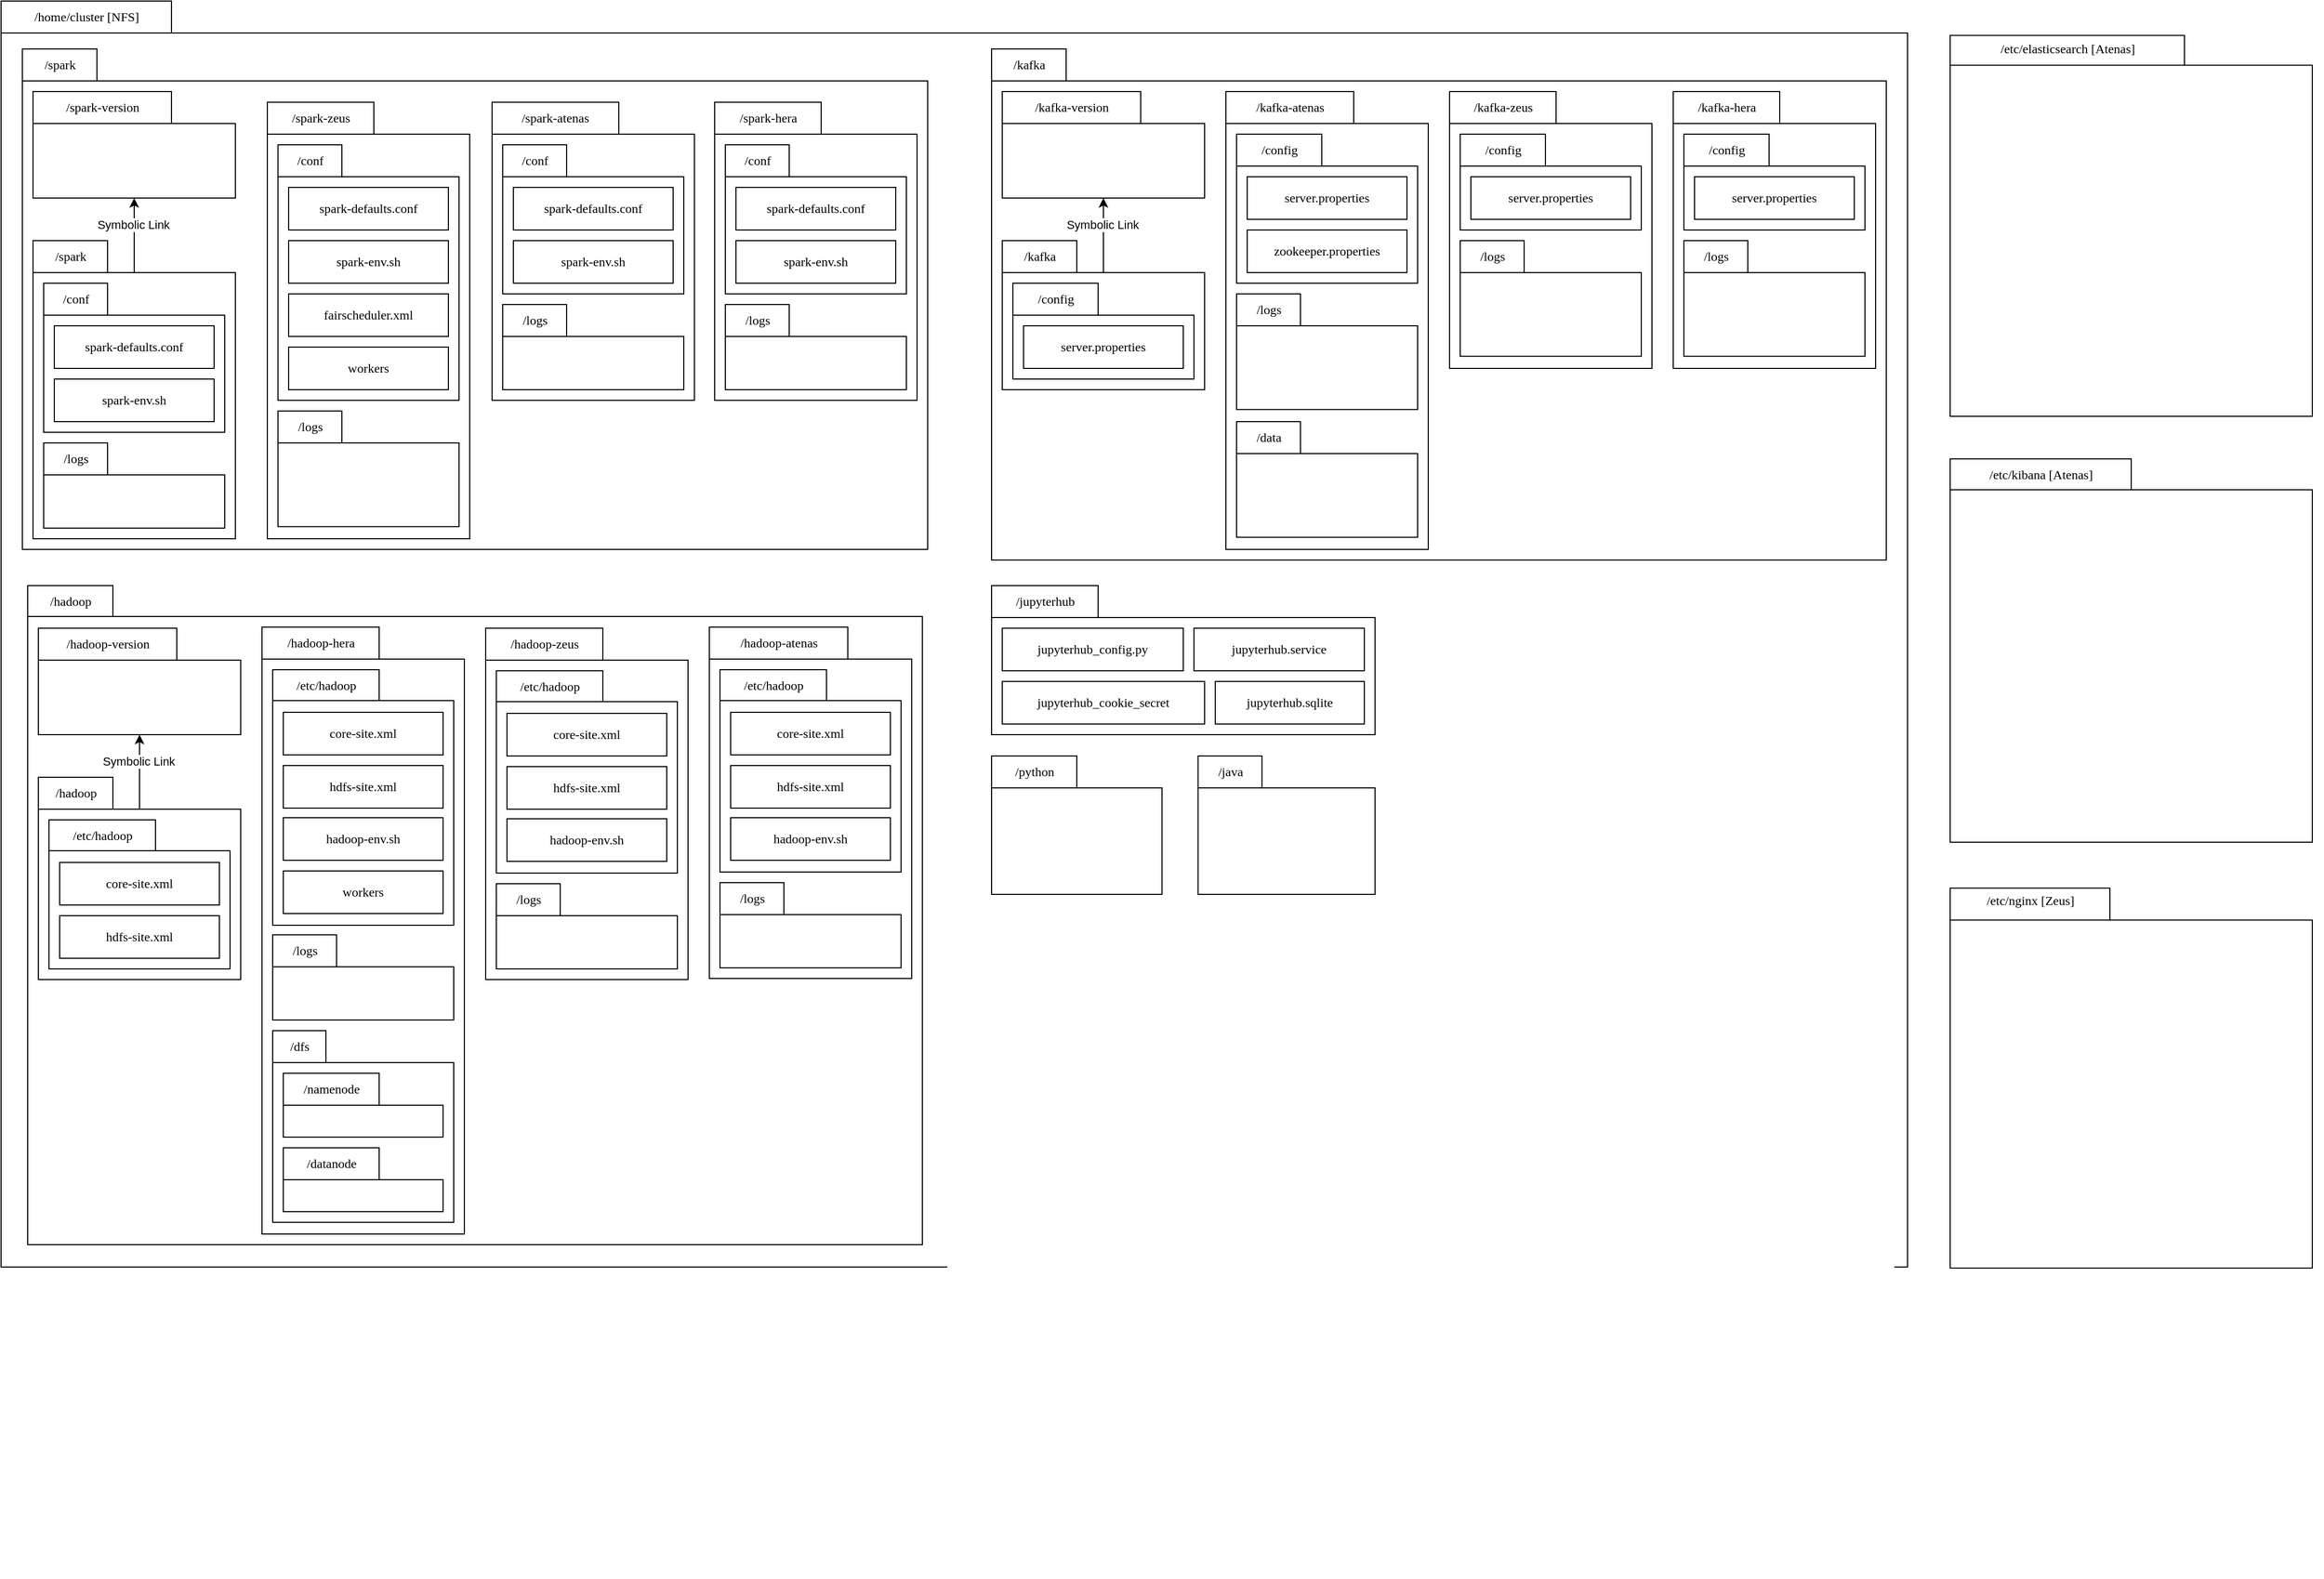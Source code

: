 <mxfile version="21.2.3">
  <diagram name="Página-1" id="vJspsdCvZuiFXxu0Eayy">
    <mxGraphModel dx="7550" dy="4138" grid="1" gridSize="10" guides="1" tooltips="1" connect="1" arrows="1" fold="1" page="1" pageScale="1" pageWidth="827" pageHeight="1169" math="0" shadow="0">
      <root>
        <mxCell id="0" />
        <mxCell id="1" parent="0" />
        <mxCell id="iN3SImq5zuZHD2F-pTaS-1" value="" style="shape=folder;fontStyle=1;spacingTop=10;tabWidth=160;tabHeight=30;tabPosition=left;html=1;whiteSpace=wrap;" vertex="1" parent="1">
          <mxGeometry x="840" y="-1160" width="1790" height="1189" as="geometry" />
        </mxCell>
        <mxCell id="iN3SImq5zuZHD2F-pTaS-2" value="/home/cluster [NFS]" style="text;html=1;align=center;verticalAlign=middle;resizable=0;points=[];autosize=1;strokeColor=none;fillColor=none;fontFamily=Georgia;container=1;" vertex="1" parent="1">
          <mxGeometry x="840" y="-1160" width="160" height="30" as="geometry" />
        </mxCell>
        <mxCell id="iN3SImq5zuZHD2F-pTaS-218" value="" style="group" vertex="1" connectable="0" parent="1">
          <mxGeometry x="1770" y="-451" width="180" height="135" as="geometry" />
        </mxCell>
        <mxCell id="iN3SImq5zuZHD2F-pTaS-84" value="" style="shape=folder;fontStyle=1;spacingTop=10;tabWidth=80;tabHeight=30;tabPosition=left;html=1;whiteSpace=wrap;" vertex="1" parent="iN3SImq5zuZHD2F-pTaS-218">
          <mxGeometry width="160" height="130" as="geometry" />
        </mxCell>
        <mxCell id="iN3SImq5zuZHD2F-pTaS-85" value="/python" style="text;html=1;align=center;verticalAlign=middle;resizable=0;points=[];autosize=1;strokeColor=none;fillColor=none;fontFamily=Georgia;container=1;" vertex="1" parent="iN3SImq5zuZHD2F-pTaS-218">
          <mxGeometry width="80" height="30" as="geometry" />
        </mxCell>
        <mxCell id="iN3SImq5zuZHD2F-pTaS-221" value="" style="group" vertex="1" connectable="0" parent="1">
          <mxGeometry x="2670" y="-1130" width="350" height="470" as="geometry" />
        </mxCell>
        <mxCell id="iN3SImq5zuZHD2F-pTaS-94" value="" style="shape=folder;fontStyle=1;spacingTop=10;tabWidth=220;tabHeight=28;tabPosition=left;html=1;whiteSpace=wrap;" vertex="1" parent="iN3SImq5zuZHD2F-pTaS-221">
          <mxGeometry y="2.2" width="340" height="357.8" as="geometry" />
        </mxCell>
        <mxCell id="iN3SImq5zuZHD2F-pTaS-95" value="&lt;div&gt;/etc/elasticsearch [Atenas]&lt;/div&gt;" style="text;html=1;align=center;verticalAlign=middle;resizable=0;points=[];autosize=1;strokeColor=none;fillColor=none;fontFamily=Georgia;container=1;" vertex="1" parent="iN3SImq5zuZHD2F-pTaS-221">
          <mxGeometry width="220" height="30" as="geometry" />
        </mxCell>
        <mxCell id="iN3SImq5zuZHD2F-pTaS-223" value="" style="shape=folder;fontStyle=1;spacingTop=10;tabWidth=70;tabHeight=30;tabPosition=left;html=1;whiteSpace=wrap;" vertex="1" parent="1">
          <mxGeometry x="860" y="-1115" width="850" height="470" as="geometry" />
        </mxCell>
        <mxCell id="iN3SImq5zuZHD2F-pTaS-224" value="/spark" style="text;html=1;align=center;verticalAlign=middle;resizable=0;points=[];autosize=1;strokeColor=none;fillColor=none;fontFamily=Georgia;container=1;" vertex="1" parent="1">
          <mxGeometry x="860" y="-1115" width="70" height="30" as="geometry" />
        </mxCell>
        <mxCell id="iN3SImq5zuZHD2F-pTaS-225" value="" style="group" vertex="1" connectable="0" parent="1">
          <mxGeometry x="870" y="-1075" width="190" height="100" as="geometry" />
        </mxCell>
        <mxCell id="iN3SImq5zuZHD2F-pTaS-226" value="" style="shape=folder;fontStyle=1;spacingTop=10;tabWidth=130;tabHeight=30;tabPosition=left;html=1;whiteSpace=wrap;" vertex="1" parent="iN3SImq5zuZHD2F-pTaS-225">
          <mxGeometry width="190" height="100" as="geometry" />
        </mxCell>
        <mxCell id="iN3SImq5zuZHD2F-pTaS-227" value="/spark-version" style="text;html=1;align=center;verticalAlign=middle;resizable=0;points=[];autosize=1;strokeColor=none;fillColor=none;fontFamily=Georgia;container=1;" vertex="1" parent="iN3SImq5zuZHD2F-pTaS-225">
          <mxGeometry width="130" height="30" as="geometry" />
        </mxCell>
        <mxCell id="iN3SImq5zuZHD2F-pTaS-228" style="edgeStyle=orthogonalEdgeStyle;rounded=0;orthogonalLoop=1;jettySize=auto;html=1;exitX=0;exitY=0;exitDx=130;exitDy=30;exitPerimeter=0;" edge="1" parent="1" source="iN3SImq5zuZHD2F-pTaS-256" target="iN3SImq5zuZHD2F-pTaS-226">
          <mxGeometry relative="1" as="geometry">
            <Array as="points">
              <mxPoint x="965" y="-905" />
            </Array>
          </mxGeometry>
        </mxCell>
        <mxCell id="iN3SImq5zuZHD2F-pTaS-229" value="&lt;div&gt;Symbolic Link&lt;/div&gt;" style="edgeLabel;html=1;align=center;verticalAlign=middle;resizable=0;points=[];" vertex="1" connectable="0" parent="iN3SImq5zuZHD2F-pTaS-228">
          <mxGeometry x="-0.375" y="1" relative="1" as="geometry">
            <mxPoint x="-3" y="-46" as="offset" />
          </mxGeometry>
        </mxCell>
        <mxCell id="iN3SImq5zuZHD2F-pTaS-230" value="" style="group" vertex="1" connectable="0" parent="1">
          <mxGeometry x="1090" y="-1065" width="190" height="410" as="geometry" />
        </mxCell>
        <mxCell id="iN3SImq5zuZHD2F-pTaS-231" value="" style="shape=folder;fontStyle=1;spacingTop=10;tabWidth=100;tabHeight=30;tabPosition=left;html=1;whiteSpace=wrap;" vertex="1" parent="iN3SImq5zuZHD2F-pTaS-230">
          <mxGeometry width="190" height="410" as="geometry" />
        </mxCell>
        <mxCell id="iN3SImq5zuZHD2F-pTaS-232" value="/spark-zeus" style="text;html=1;align=center;verticalAlign=middle;resizable=0;points=[];autosize=1;strokeColor=none;fillColor=none;fontFamily=Georgia;container=1;" vertex="1" parent="iN3SImq5zuZHD2F-pTaS-230">
          <mxGeometry width="100" height="30" as="geometry" />
        </mxCell>
        <mxCell id="iN3SImq5zuZHD2F-pTaS-233" value="" style="group" vertex="1" connectable="0" parent="iN3SImq5zuZHD2F-pTaS-230">
          <mxGeometry x="10" y="39.996" width="170" height="240" as="geometry" />
        </mxCell>
        <mxCell id="iN3SImq5zuZHD2F-pTaS-234" value="" style="shape=folder;fontStyle=1;spacingTop=10;tabWidth=60;tabHeight=30;tabPosition=left;html=1;whiteSpace=wrap;" vertex="1" parent="iN3SImq5zuZHD2F-pTaS-233">
          <mxGeometry width="170" height="240" as="geometry" />
        </mxCell>
        <mxCell id="iN3SImq5zuZHD2F-pTaS-235" value="/conf" style="text;html=1;align=center;verticalAlign=middle;resizable=0;points=[];autosize=1;strokeColor=none;fillColor=none;fontFamily=Georgia;container=1;" vertex="1" parent="iN3SImq5zuZHD2F-pTaS-233">
          <mxGeometry width="60" height="30" as="geometry" />
        </mxCell>
        <mxCell id="iN3SImq5zuZHD2F-pTaS-236" value="spark-defaults.conf" style="html=1;whiteSpace=wrap;fontFamily=Georgia;" vertex="1" parent="iN3SImq5zuZHD2F-pTaS-233">
          <mxGeometry x="10" y="40.01" width="150" height="39.99" as="geometry" />
        </mxCell>
        <mxCell id="iN3SImq5zuZHD2F-pTaS-237" value="spark-env.sh" style="html=1;whiteSpace=wrap;fontFamily=Georgia;" vertex="1" parent="iN3SImq5zuZHD2F-pTaS-233">
          <mxGeometry x="10" y="90" width="150" height="40" as="geometry" />
        </mxCell>
        <mxCell id="iN3SImq5zuZHD2F-pTaS-238" value="fairscheduler.xml" style="html=1;whiteSpace=wrap;fontFamily=Georgia;" vertex="1" parent="iN3SImq5zuZHD2F-pTaS-233">
          <mxGeometry x="10" y="140" width="150" height="40" as="geometry" />
        </mxCell>
        <mxCell id="iN3SImq5zuZHD2F-pTaS-239" value="workers" style="html=1;whiteSpace=wrap;fontFamily=Georgia;" vertex="1" parent="iN3SImq5zuZHD2F-pTaS-233">
          <mxGeometry x="10" y="190" width="150" height="40" as="geometry" />
        </mxCell>
        <mxCell id="iN3SImq5zuZHD2F-pTaS-240" value="" style="group" vertex="1" connectable="0" parent="iN3SImq5zuZHD2F-pTaS-230">
          <mxGeometry x="10" y="289.997" width="170" height="108.571" as="geometry" />
        </mxCell>
        <mxCell id="iN3SImq5zuZHD2F-pTaS-241" value="" style="shape=folder;fontStyle=1;spacingTop=10;tabWidth=60;tabHeight=30;tabPosition=left;html=1;whiteSpace=wrap;" vertex="1" parent="iN3SImq5zuZHD2F-pTaS-240">
          <mxGeometry width="170" height="108.571" as="geometry" />
        </mxCell>
        <mxCell id="iN3SImq5zuZHD2F-pTaS-242" value="/logs" style="text;html=1;align=center;verticalAlign=middle;resizable=0;points=[];autosize=1;strokeColor=none;fillColor=none;fontFamily=Georgia;container=1;" vertex="1" parent="iN3SImq5zuZHD2F-pTaS-240">
          <mxGeometry width="60" height="30" as="geometry" />
        </mxCell>
        <mxCell id="iN3SImq5zuZHD2F-pTaS-243" value="" style="group" vertex="1" connectable="0" parent="1">
          <mxGeometry x="1510" y="-1065" width="190" height="280" as="geometry" />
        </mxCell>
        <mxCell id="iN3SImq5zuZHD2F-pTaS-244" value="" style="shape=folder;fontStyle=1;spacingTop=10;tabWidth=100;tabHeight=30;tabPosition=left;html=1;whiteSpace=wrap;" vertex="1" parent="iN3SImq5zuZHD2F-pTaS-243">
          <mxGeometry width="190" height="280.0" as="geometry" />
        </mxCell>
        <mxCell id="iN3SImq5zuZHD2F-pTaS-245" value="/spark-hera" style="text;html=1;align=center;verticalAlign=middle;resizable=0;points=[];autosize=1;strokeColor=none;fillColor=none;fontFamily=Georgia;container=1;" vertex="1" parent="iN3SImq5zuZHD2F-pTaS-243">
          <mxGeometry width="100" height="30" as="geometry" />
        </mxCell>
        <mxCell id="iN3SImq5zuZHD2F-pTaS-246" value="" style="group" vertex="1" connectable="0" parent="iN3SImq5zuZHD2F-pTaS-243">
          <mxGeometry x="10" y="190" width="170" height="80" as="geometry" />
        </mxCell>
        <mxCell id="iN3SImq5zuZHD2F-pTaS-247" value="" style="shape=folder;fontStyle=1;spacingTop=10;tabWidth=60;tabHeight=30;tabPosition=left;html=1;whiteSpace=wrap;" vertex="1" parent="iN3SImq5zuZHD2F-pTaS-246">
          <mxGeometry width="170" height="80" as="geometry" />
        </mxCell>
        <mxCell id="iN3SImq5zuZHD2F-pTaS-248" value="/logs" style="text;html=1;align=center;verticalAlign=middle;resizable=0;points=[];autosize=1;strokeColor=none;fillColor=none;fontFamily=Georgia;container=1;" vertex="1" parent="iN3SImq5zuZHD2F-pTaS-246">
          <mxGeometry width="60" height="30" as="geometry" />
        </mxCell>
        <mxCell id="iN3SImq5zuZHD2F-pTaS-249" value="" style="group" vertex="1" connectable="0" parent="iN3SImq5zuZHD2F-pTaS-243">
          <mxGeometry x="10" y="40" width="170" height="140" as="geometry" />
        </mxCell>
        <mxCell id="iN3SImq5zuZHD2F-pTaS-250" value="" style="shape=folder;fontStyle=1;spacingTop=10;tabWidth=60;tabHeight=30;tabPosition=left;html=1;whiteSpace=wrap;" vertex="1" parent="iN3SImq5zuZHD2F-pTaS-249">
          <mxGeometry width="170" height="140" as="geometry" />
        </mxCell>
        <mxCell id="iN3SImq5zuZHD2F-pTaS-251" value="/conf" style="text;html=1;align=center;verticalAlign=middle;resizable=0;points=[];autosize=1;strokeColor=none;fillColor=none;fontFamily=Georgia;container=1;" vertex="1" parent="iN3SImq5zuZHD2F-pTaS-249">
          <mxGeometry width="60" height="30" as="geometry" />
        </mxCell>
        <mxCell id="iN3SImq5zuZHD2F-pTaS-252" value="spark-defaults.conf" style="html=1;whiteSpace=wrap;fontFamily=Georgia;" vertex="1" parent="iN3SImq5zuZHD2F-pTaS-249">
          <mxGeometry x="10" y="40" width="150" height="40" as="geometry" />
        </mxCell>
        <mxCell id="iN3SImq5zuZHD2F-pTaS-253" value="spark-env.sh" style="html=1;whiteSpace=wrap;fontFamily=Georgia;" vertex="1" parent="iN3SImq5zuZHD2F-pTaS-249">
          <mxGeometry x="10" y="90" width="150" height="40" as="geometry" />
        </mxCell>
        <mxCell id="iN3SImq5zuZHD2F-pTaS-254" value="" style="group" vertex="1" connectable="0" parent="1">
          <mxGeometry x="870" y="-935" width="190" height="280" as="geometry" />
        </mxCell>
        <mxCell id="iN3SImq5zuZHD2F-pTaS-255" value="" style="group" vertex="1" connectable="0" parent="iN3SImq5zuZHD2F-pTaS-254">
          <mxGeometry width="190" height="280" as="geometry" />
        </mxCell>
        <mxCell id="iN3SImq5zuZHD2F-pTaS-256" value="" style="shape=folder;fontStyle=1;spacingTop=10;tabWidth=70;tabHeight=30;tabPosition=left;html=1;whiteSpace=wrap;" vertex="1" parent="iN3SImq5zuZHD2F-pTaS-255">
          <mxGeometry width="190" height="280.0" as="geometry" />
        </mxCell>
        <mxCell id="iN3SImq5zuZHD2F-pTaS-257" value="/spark" style="text;html=1;align=center;verticalAlign=middle;resizable=0;points=[];autosize=1;strokeColor=none;fillColor=none;fontFamily=Georgia;container=1;" vertex="1" parent="iN3SImq5zuZHD2F-pTaS-255">
          <mxGeometry width="70" height="30" as="geometry" />
        </mxCell>
        <mxCell id="iN3SImq5zuZHD2F-pTaS-258" value="" style="group" vertex="1" connectable="0" parent="iN3SImq5zuZHD2F-pTaS-254">
          <mxGeometry x="10" y="190" width="170" height="80" as="geometry" />
        </mxCell>
        <mxCell id="iN3SImq5zuZHD2F-pTaS-259" value="" style="shape=folder;fontStyle=1;spacingTop=10;tabWidth=60;tabHeight=30;tabPosition=left;html=1;whiteSpace=wrap;" vertex="1" parent="iN3SImq5zuZHD2F-pTaS-258">
          <mxGeometry width="170" height="80" as="geometry" />
        </mxCell>
        <mxCell id="iN3SImq5zuZHD2F-pTaS-260" value="/logs" style="text;html=1;align=center;verticalAlign=middle;resizable=0;points=[];autosize=1;strokeColor=none;fillColor=none;fontFamily=Georgia;container=1;" vertex="1" parent="iN3SImq5zuZHD2F-pTaS-258">
          <mxGeometry width="60" height="30" as="geometry" />
        </mxCell>
        <mxCell id="iN3SImq5zuZHD2F-pTaS-261" value="" style="group" vertex="1" connectable="0" parent="iN3SImq5zuZHD2F-pTaS-254">
          <mxGeometry x="10" y="40" width="170" height="140" as="geometry" />
        </mxCell>
        <mxCell id="iN3SImq5zuZHD2F-pTaS-262" value="" style="shape=folder;fontStyle=1;spacingTop=10;tabWidth=60;tabHeight=30;tabPosition=left;html=1;whiteSpace=wrap;" vertex="1" parent="iN3SImq5zuZHD2F-pTaS-261">
          <mxGeometry width="170" height="140" as="geometry" />
        </mxCell>
        <mxCell id="iN3SImq5zuZHD2F-pTaS-263" value="/conf" style="text;html=1;align=center;verticalAlign=middle;resizable=0;points=[];autosize=1;strokeColor=none;fillColor=none;fontFamily=Georgia;container=1;" vertex="1" parent="iN3SImq5zuZHD2F-pTaS-261">
          <mxGeometry width="60" height="30" as="geometry" />
        </mxCell>
        <mxCell id="iN3SImq5zuZHD2F-pTaS-264" value="spark-defaults.conf" style="html=1;whiteSpace=wrap;fontFamily=Georgia;" vertex="1" parent="iN3SImq5zuZHD2F-pTaS-261">
          <mxGeometry x="10" y="40" width="150" height="40" as="geometry" />
        </mxCell>
        <mxCell id="iN3SImq5zuZHD2F-pTaS-265" value="spark-env.sh" style="html=1;whiteSpace=wrap;fontFamily=Georgia;" vertex="1" parent="iN3SImq5zuZHD2F-pTaS-261">
          <mxGeometry x="10" y="90" width="150" height="40" as="geometry" />
        </mxCell>
        <mxCell id="iN3SImq5zuZHD2F-pTaS-266" value="" style="group" vertex="1" connectable="0" parent="1">
          <mxGeometry x="1301" y="-1065" width="190" height="280" as="geometry" />
        </mxCell>
        <mxCell id="iN3SImq5zuZHD2F-pTaS-267" value="" style="shape=folder;fontStyle=1;spacingTop=10;tabWidth=119;tabHeight=30;tabPosition=left;html=1;whiteSpace=wrap;" vertex="1" parent="iN3SImq5zuZHD2F-pTaS-266">
          <mxGeometry width="190" height="280.0" as="geometry" />
        </mxCell>
        <mxCell id="iN3SImq5zuZHD2F-pTaS-268" value="/spark-atenas" style="text;html=1;align=center;verticalAlign=middle;resizable=0;points=[];autosize=1;strokeColor=none;fillColor=none;fontFamily=Georgia;container=1;" vertex="1" parent="iN3SImq5zuZHD2F-pTaS-266">
          <mxGeometry x="-1" width="120" height="30" as="geometry" />
        </mxCell>
        <mxCell id="iN3SImq5zuZHD2F-pTaS-269" value="" style="group" vertex="1" connectable="0" parent="iN3SImq5zuZHD2F-pTaS-266">
          <mxGeometry x="10" y="190" width="170" height="80" as="geometry" />
        </mxCell>
        <mxCell id="iN3SImq5zuZHD2F-pTaS-270" value="" style="shape=folder;fontStyle=1;spacingTop=10;tabWidth=60;tabHeight=30;tabPosition=left;html=1;whiteSpace=wrap;" vertex="1" parent="iN3SImq5zuZHD2F-pTaS-269">
          <mxGeometry width="170" height="80" as="geometry" />
        </mxCell>
        <mxCell id="iN3SImq5zuZHD2F-pTaS-271" value="/logs" style="text;html=1;align=center;verticalAlign=middle;resizable=0;points=[];autosize=1;strokeColor=none;fillColor=none;fontFamily=Georgia;container=1;" vertex="1" parent="iN3SImq5zuZHD2F-pTaS-269">
          <mxGeometry width="60" height="30" as="geometry" />
        </mxCell>
        <mxCell id="iN3SImq5zuZHD2F-pTaS-272" value="" style="group" vertex="1" connectable="0" parent="iN3SImq5zuZHD2F-pTaS-266">
          <mxGeometry x="10" y="40" width="170" height="140" as="geometry" />
        </mxCell>
        <mxCell id="iN3SImq5zuZHD2F-pTaS-273" value="" style="shape=folder;fontStyle=1;spacingTop=10;tabWidth=60;tabHeight=30;tabPosition=left;html=1;whiteSpace=wrap;" vertex="1" parent="iN3SImq5zuZHD2F-pTaS-272">
          <mxGeometry width="170" height="140" as="geometry" />
        </mxCell>
        <mxCell id="iN3SImq5zuZHD2F-pTaS-274" value="/conf" style="text;html=1;align=center;verticalAlign=middle;resizable=0;points=[];autosize=1;strokeColor=none;fillColor=none;fontFamily=Georgia;container=1;" vertex="1" parent="iN3SImq5zuZHD2F-pTaS-272">
          <mxGeometry width="60" height="30" as="geometry" />
        </mxCell>
        <mxCell id="iN3SImq5zuZHD2F-pTaS-275" value="spark-defaults.conf" style="html=1;whiteSpace=wrap;fontFamily=Georgia;" vertex="1" parent="iN3SImq5zuZHD2F-pTaS-272">
          <mxGeometry x="10" y="40" width="150" height="40" as="geometry" />
        </mxCell>
        <mxCell id="iN3SImq5zuZHD2F-pTaS-276" value="spark-env.sh" style="html=1;whiteSpace=wrap;fontFamily=Georgia;" vertex="1" parent="iN3SImq5zuZHD2F-pTaS-272">
          <mxGeometry x="10" y="90" width="150" height="40" as="geometry" />
        </mxCell>
        <mxCell id="iN3SImq5zuZHD2F-pTaS-382" value="" style="shape=folder;fontStyle=1;spacingTop=10;tabWidth=80;tabHeight=29;tabPosition=left;html=1;whiteSpace=wrap;" vertex="1" parent="1">
          <mxGeometry x="865" y="-611" width="840" height="619" as="geometry" />
        </mxCell>
        <mxCell id="iN3SImq5zuZHD2F-pTaS-383" value="&lt;div&gt;/hadoop&lt;/div&gt;" style="text;html=1;align=center;verticalAlign=middle;resizable=0;points=[];autosize=1;strokeColor=none;fillColor=none;fontFamily=Georgia;container=1;" vertex="1" parent="1">
          <mxGeometry x="865" y="-611" width="80" height="30" as="geometry" />
        </mxCell>
        <mxCell id="iN3SImq5zuZHD2F-pTaS-384" value="" style="group" vertex="1" connectable="0" parent="1">
          <mxGeometry x="875" y="-571" width="190" height="100" as="geometry" />
        </mxCell>
        <mxCell id="iN3SImq5zuZHD2F-pTaS-385" value="" style="shape=folder;fontStyle=1;spacingTop=10;tabWidth=130;tabHeight=30;tabPosition=left;html=1;whiteSpace=wrap;" vertex="1" parent="iN3SImq5zuZHD2F-pTaS-384">
          <mxGeometry width="190" height="100" as="geometry" />
        </mxCell>
        <mxCell id="iN3SImq5zuZHD2F-pTaS-386" value="/hadoop-version" style="text;html=1;align=center;verticalAlign=middle;resizable=0;points=[];autosize=1;strokeColor=none;fillColor=none;fontFamily=Georgia;container=1;" vertex="1" parent="iN3SImq5zuZHD2F-pTaS-384">
          <mxGeometry width="130" height="30" as="geometry" />
        </mxCell>
        <mxCell id="iN3SImq5zuZHD2F-pTaS-387" style="edgeStyle=orthogonalEdgeStyle;rounded=0;orthogonalLoop=1;jettySize=auto;html=1;exitX=0;exitY=0;exitDx=130;exitDy=30;exitPerimeter=0;" edge="1" parent="1" source="iN3SImq5zuZHD2F-pTaS-389" target="iN3SImq5zuZHD2F-pTaS-385">
          <mxGeometry relative="1" as="geometry">
            <Array as="points">
              <mxPoint x="970" y="-401" />
            </Array>
          </mxGeometry>
        </mxCell>
        <mxCell id="iN3SImq5zuZHD2F-pTaS-388" value="&lt;div&gt;Symbolic Link&lt;/div&gt;" style="edgeLabel;html=1;align=center;verticalAlign=middle;resizable=0;points=[];" vertex="1" connectable="0" parent="iN3SImq5zuZHD2F-pTaS-387">
          <mxGeometry x="-0.375" y="1" relative="1" as="geometry">
            <mxPoint x="-3" y="-46" as="offset" />
          </mxGeometry>
        </mxCell>
        <mxCell id="iN3SImq5zuZHD2F-pTaS-389" value="" style="shape=folder;fontStyle=1;spacingTop=10;tabWidth=70;tabHeight=30;tabPosition=left;html=1;whiteSpace=wrap;" vertex="1" parent="1">
          <mxGeometry x="875" y="-431" width="190" height="190" as="geometry" />
        </mxCell>
        <mxCell id="iN3SImq5zuZHD2F-pTaS-390" value="/hadoop" style="text;html=1;align=center;verticalAlign=middle;resizable=0;points=[];autosize=1;strokeColor=none;fillColor=none;fontFamily=Georgia;container=1;" vertex="1" parent="1">
          <mxGeometry x="870" y="-431" width="80" height="30" as="geometry" />
        </mxCell>
        <mxCell id="iN3SImq5zuZHD2F-pTaS-391" value="" style="group" vertex="1" connectable="0" parent="1">
          <mxGeometry x="885" y="-391" width="170" height="250" as="geometry" />
        </mxCell>
        <mxCell id="iN3SImq5zuZHD2F-pTaS-392" value="" style="shape=folder;fontStyle=1;spacingTop=10;tabWidth=100;tabHeight=29;tabPosition=left;html=1;whiteSpace=wrap;" vertex="1" parent="iN3SImq5zuZHD2F-pTaS-391">
          <mxGeometry width="170" height="140" as="geometry" />
        </mxCell>
        <mxCell id="iN3SImq5zuZHD2F-pTaS-393" value="/etc/hadoop" style="text;html=1;align=center;verticalAlign=middle;resizable=0;points=[];autosize=1;strokeColor=none;fillColor=none;fontFamily=Georgia;container=1;" vertex="1" parent="iN3SImq5zuZHD2F-pTaS-391">
          <mxGeometry width="100" height="30" as="geometry" />
        </mxCell>
        <mxCell id="iN3SImq5zuZHD2F-pTaS-394" value="core-site.xml" style="html=1;whiteSpace=wrap;fontFamily=Georgia;" vertex="1" parent="iN3SImq5zuZHD2F-pTaS-391">
          <mxGeometry x="10" y="40" width="150" height="40" as="geometry" />
        </mxCell>
        <mxCell id="iN3SImq5zuZHD2F-pTaS-395" value="&lt;div&gt;hdfs-site.xml&lt;/div&gt;" style="html=1;whiteSpace=wrap;fontFamily=Georgia;" vertex="1" parent="iN3SImq5zuZHD2F-pTaS-391">
          <mxGeometry x="10" y="90" width="150" height="40" as="geometry" />
        </mxCell>
        <mxCell id="iN3SImq5zuZHD2F-pTaS-396" value="" style="group" vertex="1" connectable="0" parent="1">
          <mxGeometry x="1085" y="-572" width="190" height="590" as="geometry" />
        </mxCell>
        <mxCell id="iN3SImq5zuZHD2F-pTaS-397" value="" style="group" vertex="1" connectable="0" parent="iN3SImq5zuZHD2F-pTaS-396">
          <mxGeometry width="190" height="590" as="geometry" />
        </mxCell>
        <mxCell id="iN3SImq5zuZHD2F-pTaS-398" value="" style="shape=folder;fontStyle=1;spacingTop=10;tabWidth=110;tabHeight=30;tabPosition=left;html=1;whiteSpace=wrap;" vertex="1" parent="iN3SImq5zuZHD2F-pTaS-397">
          <mxGeometry width="190" height="570" as="geometry" />
        </mxCell>
        <mxCell id="iN3SImq5zuZHD2F-pTaS-399" value="/hadoop-hera" style="text;html=1;align=center;verticalAlign=middle;resizable=0;points=[];autosize=1;strokeColor=none;fillColor=none;fontFamily=Georgia;container=1;" vertex="1" parent="iN3SImq5zuZHD2F-pTaS-397">
          <mxGeometry width="110" height="30" as="geometry" />
        </mxCell>
        <mxCell id="iN3SImq5zuZHD2F-pTaS-400" value="" style="group" vertex="1" connectable="0" parent="iN3SImq5zuZHD2F-pTaS-397">
          <mxGeometry x="10" y="289" width="170" height="80" as="geometry" />
        </mxCell>
        <mxCell id="iN3SImq5zuZHD2F-pTaS-401" value="" style="shape=folder;fontStyle=1;spacingTop=10;tabWidth=60;tabHeight=30;tabPosition=left;html=1;whiteSpace=wrap;" vertex="1" parent="iN3SImq5zuZHD2F-pTaS-400">
          <mxGeometry width="170" height="80" as="geometry" />
        </mxCell>
        <mxCell id="iN3SImq5zuZHD2F-pTaS-402" value="/logs" style="text;html=1;align=center;verticalAlign=middle;resizable=0;points=[];autosize=1;strokeColor=none;fillColor=none;fontFamily=Georgia;container=1;" vertex="1" parent="iN3SImq5zuZHD2F-pTaS-400">
          <mxGeometry width="60" height="30" as="geometry" />
        </mxCell>
        <mxCell id="iN3SImq5zuZHD2F-pTaS-403" value="" style="group" vertex="1" connectable="0" parent="iN3SImq5zuZHD2F-pTaS-397">
          <mxGeometry x="10" y="379" width="180" height="180" as="geometry" />
        </mxCell>
        <mxCell id="iN3SImq5zuZHD2F-pTaS-404" value="" style="shape=folder;fontStyle=1;spacingTop=10;tabWidth=50;tabHeight=30;tabPosition=left;html=1;whiteSpace=wrap;" vertex="1" parent="iN3SImq5zuZHD2F-pTaS-403">
          <mxGeometry width="170" height="180" as="geometry" />
        </mxCell>
        <mxCell id="iN3SImq5zuZHD2F-pTaS-405" value="/dfs" style="text;html=1;align=center;verticalAlign=middle;resizable=0;points=[];autosize=1;strokeColor=none;fillColor=none;fontFamily=Georgia;container=1;" vertex="1" parent="iN3SImq5zuZHD2F-pTaS-403">
          <mxGeometry width="50" height="30" as="geometry" />
        </mxCell>
        <mxCell id="iN3SImq5zuZHD2F-pTaS-406" value="" style="group" vertex="1" connectable="0" parent="iN3SImq5zuZHD2F-pTaS-403">
          <mxGeometry x="10" y="40" width="150" height="60" as="geometry" />
        </mxCell>
        <mxCell id="iN3SImq5zuZHD2F-pTaS-407" value="" style="shape=folder;fontStyle=1;spacingTop=10;tabWidth=90;tabHeight=30;tabPosition=left;html=1;whiteSpace=wrap;" vertex="1" parent="iN3SImq5zuZHD2F-pTaS-406">
          <mxGeometry width="150" height="60" as="geometry" />
        </mxCell>
        <mxCell id="iN3SImq5zuZHD2F-pTaS-408" value="/namenode" style="text;html=1;align=center;verticalAlign=middle;resizable=0;points=[];autosize=1;strokeColor=none;fillColor=none;fontFamily=Georgia;container=1;" vertex="1" parent="iN3SImq5zuZHD2F-pTaS-406">
          <mxGeometry width="90" height="30" as="geometry" />
        </mxCell>
        <mxCell id="iN3SImq5zuZHD2F-pTaS-409" value="" style="group" vertex="1" connectable="0" parent="iN3SImq5zuZHD2F-pTaS-403">
          <mxGeometry x="10" y="110" width="150" height="60" as="geometry" />
        </mxCell>
        <mxCell id="iN3SImq5zuZHD2F-pTaS-410" value="" style="shape=folder;fontStyle=1;spacingTop=10;tabWidth=90;tabHeight=30;tabPosition=left;html=1;whiteSpace=wrap;" vertex="1" parent="iN3SImq5zuZHD2F-pTaS-409">
          <mxGeometry width="150" height="60" as="geometry" />
        </mxCell>
        <mxCell id="iN3SImq5zuZHD2F-pTaS-411" value="/datanode" style="text;html=1;align=center;verticalAlign=middle;resizable=0;points=[];autosize=1;strokeColor=none;fillColor=none;fontFamily=Georgia;container=1;" vertex="1" parent="iN3SImq5zuZHD2F-pTaS-409">
          <mxGeometry width="90" height="30" as="geometry" />
        </mxCell>
        <mxCell id="iN3SImq5zuZHD2F-pTaS-412" value="" style="group" vertex="1" connectable="0" parent="iN3SImq5zuZHD2F-pTaS-396">
          <mxGeometry x="10" y="40" width="170" height="250" as="geometry" />
        </mxCell>
        <mxCell id="iN3SImq5zuZHD2F-pTaS-413" value="" style="shape=folder;fontStyle=1;spacingTop=10;tabWidth=100;tabHeight=29;tabPosition=left;html=1;whiteSpace=wrap;" vertex="1" parent="iN3SImq5zuZHD2F-pTaS-412">
          <mxGeometry width="170" height="240" as="geometry" />
        </mxCell>
        <mxCell id="iN3SImq5zuZHD2F-pTaS-414" value="/etc/hadoop" style="text;html=1;align=center;verticalAlign=middle;resizable=0;points=[];autosize=1;strokeColor=none;fillColor=none;fontFamily=Georgia;container=1;" vertex="1" parent="iN3SImq5zuZHD2F-pTaS-412">
          <mxGeometry width="100" height="30" as="geometry" />
        </mxCell>
        <mxCell id="iN3SImq5zuZHD2F-pTaS-415" value="core-site.xml" style="html=1;whiteSpace=wrap;fontFamily=Georgia;" vertex="1" parent="iN3SImq5zuZHD2F-pTaS-412">
          <mxGeometry x="10" y="40" width="150" height="40" as="geometry" />
        </mxCell>
        <mxCell id="iN3SImq5zuZHD2F-pTaS-416" value="&lt;div&gt;hdfs-site.xml&lt;/div&gt;" style="html=1;whiteSpace=wrap;fontFamily=Georgia;" vertex="1" parent="iN3SImq5zuZHD2F-pTaS-412">
          <mxGeometry x="10" y="90" width="150" height="40" as="geometry" />
        </mxCell>
        <mxCell id="iN3SImq5zuZHD2F-pTaS-417" value="hadoop-env.sh" style="html=1;whiteSpace=wrap;fontFamily=Georgia;" vertex="1" parent="iN3SImq5zuZHD2F-pTaS-412">
          <mxGeometry x="10" y="139" width="150" height="40" as="geometry" />
        </mxCell>
        <mxCell id="iN3SImq5zuZHD2F-pTaS-418" value="workers" style="html=1;whiteSpace=wrap;fontFamily=Georgia;" vertex="1" parent="iN3SImq5zuZHD2F-pTaS-412">
          <mxGeometry x="10" y="189" width="150" height="40" as="geometry" />
        </mxCell>
        <mxCell id="iN3SImq5zuZHD2F-pTaS-419" value="" style="shape=folder;fontStyle=1;spacingTop=10;tabWidth=110;tabHeight=30;tabPosition=left;html=1;whiteSpace=wrap;" vertex="1" parent="1">
          <mxGeometry x="1295" y="-571" width="190" height="330" as="geometry" />
        </mxCell>
        <mxCell id="iN3SImq5zuZHD2F-pTaS-420" value="/hadoop-zeus" style="text;html=1;align=center;verticalAlign=middle;resizable=0;points=[];autosize=1;strokeColor=none;fillColor=none;fontFamily=Georgia;container=1;" vertex="1" parent="1">
          <mxGeometry x="1295" y="-571" width="110" height="30" as="geometry" />
        </mxCell>
        <mxCell id="iN3SImq5zuZHD2F-pTaS-421" value="" style="group" vertex="1" connectable="0" parent="1">
          <mxGeometry x="1305" y="-531" width="170" height="280" as="geometry" />
        </mxCell>
        <mxCell id="iN3SImq5zuZHD2F-pTaS-422" value="" style="shape=folder;fontStyle=1;spacingTop=10;tabWidth=100;tabHeight=29;tabPosition=left;html=1;whiteSpace=wrap;" vertex="1" parent="iN3SImq5zuZHD2F-pTaS-421">
          <mxGeometry width="170" height="190" as="geometry" />
        </mxCell>
        <mxCell id="iN3SImq5zuZHD2F-pTaS-423" value="/etc/hadoop" style="text;html=1;align=center;verticalAlign=middle;resizable=0;points=[];autosize=1;strokeColor=none;fillColor=none;fontFamily=Georgia;container=1;" vertex="1" parent="iN3SImq5zuZHD2F-pTaS-421">
          <mxGeometry width="100" height="30" as="geometry" />
        </mxCell>
        <mxCell id="iN3SImq5zuZHD2F-pTaS-424" value="core-site.xml" style="html=1;whiteSpace=wrap;fontFamily=Georgia;" vertex="1" parent="iN3SImq5zuZHD2F-pTaS-421">
          <mxGeometry x="10" y="40" width="150" height="40" as="geometry" />
        </mxCell>
        <mxCell id="iN3SImq5zuZHD2F-pTaS-425" value="&lt;div&gt;hdfs-site.xml&lt;/div&gt;" style="html=1;whiteSpace=wrap;fontFamily=Georgia;" vertex="1" parent="iN3SImq5zuZHD2F-pTaS-421">
          <mxGeometry x="10" y="90" width="150" height="40" as="geometry" />
        </mxCell>
        <mxCell id="iN3SImq5zuZHD2F-pTaS-426" value="hadoop-env.sh" style="html=1;whiteSpace=wrap;fontFamily=Georgia;" vertex="1" parent="iN3SImq5zuZHD2F-pTaS-421">
          <mxGeometry x="10" y="139" width="150" height="40" as="geometry" />
        </mxCell>
        <mxCell id="iN3SImq5zuZHD2F-pTaS-427" value="" style="group" vertex="1" connectable="0" parent="iN3SImq5zuZHD2F-pTaS-421">
          <mxGeometry y="200" width="170" height="80" as="geometry" />
        </mxCell>
        <mxCell id="iN3SImq5zuZHD2F-pTaS-428" value="" style="shape=folder;fontStyle=1;spacingTop=10;tabWidth=60;tabHeight=30;tabPosition=left;html=1;whiteSpace=wrap;" vertex="1" parent="iN3SImq5zuZHD2F-pTaS-427">
          <mxGeometry width="170" height="80" as="geometry" />
        </mxCell>
        <mxCell id="iN3SImq5zuZHD2F-pTaS-429" value="/logs" style="text;html=1;align=center;verticalAlign=middle;resizable=0;points=[];autosize=1;strokeColor=none;fillColor=none;fontFamily=Georgia;container=1;" vertex="1" parent="iN3SImq5zuZHD2F-pTaS-427">
          <mxGeometry width="60" height="30" as="geometry" />
        </mxCell>
        <mxCell id="iN3SImq5zuZHD2F-pTaS-430" value="" style="shape=folder;fontStyle=1;spacingTop=10;tabWidth=130;tabHeight=30;tabPosition=left;html=1;whiteSpace=wrap;" vertex="1" parent="1">
          <mxGeometry x="1505" y="-572" width="190" height="330" as="geometry" />
        </mxCell>
        <mxCell id="iN3SImq5zuZHD2F-pTaS-431" value="/hadoop-atenas" style="text;html=1;align=center;verticalAlign=middle;resizable=0;points=[];autosize=1;strokeColor=none;fillColor=none;fontFamily=Georgia;container=1;" vertex="1" parent="1">
          <mxGeometry x="1505" y="-572" width="130" height="30" as="geometry" />
        </mxCell>
        <mxCell id="iN3SImq5zuZHD2F-pTaS-432" value="" style="group" vertex="1" connectable="0" parent="1">
          <mxGeometry x="1515" y="-532" width="170" height="280" as="geometry" />
        </mxCell>
        <mxCell id="iN3SImq5zuZHD2F-pTaS-433" value="" style="shape=folder;fontStyle=1;spacingTop=10;tabWidth=100;tabHeight=29;tabPosition=left;html=1;whiteSpace=wrap;" vertex="1" parent="iN3SImq5zuZHD2F-pTaS-432">
          <mxGeometry width="170" height="190" as="geometry" />
        </mxCell>
        <mxCell id="iN3SImq5zuZHD2F-pTaS-434" value="/etc/hadoop" style="text;html=1;align=center;verticalAlign=middle;resizable=0;points=[];autosize=1;strokeColor=none;fillColor=none;fontFamily=Georgia;container=1;" vertex="1" parent="iN3SImq5zuZHD2F-pTaS-432">
          <mxGeometry width="100" height="30" as="geometry" />
        </mxCell>
        <mxCell id="iN3SImq5zuZHD2F-pTaS-435" value="core-site.xml" style="html=1;whiteSpace=wrap;fontFamily=Georgia;" vertex="1" parent="iN3SImq5zuZHD2F-pTaS-432">
          <mxGeometry x="10" y="40" width="150" height="40" as="geometry" />
        </mxCell>
        <mxCell id="iN3SImq5zuZHD2F-pTaS-436" value="&lt;div&gt;hdfs-site.xml&lt;/div&gt;" style="html=1;whiteSpace=wrap;fontFamily=Georgia;" vertex="1" parent="iN3SImq5zuZHD2F-pTaS-432">
          <mxGeometry x="10" y="90" width="150" height="40" as="geometry" />
        </mxCell>
        <mxCell id="iN3SImq5zuZHD2F-pTaS-437" value="hadoop-env.sh" style="html=1;whiteSpace=wrap;fontFamily=Georgia;" vertex="1" parent="iN3SImq5zuZHD2F-pTaS-432">
          <mxGeometry x="10" y="139" width="150" height="40" as="geometry" />
        </mxCell>
        <mxCell id="iN3SImq5zuZHD2F-pTaS-438" value="" style="group" vertex="1" connectable="0" parent="iN3SImq5zuZHD2F-pTaS-432">
          <mxGeometry y="200" width="170" height="80" as="geometry" />
        </mxCell>
        <mxCell id="iN3SImq5zuZHD2F-pTaS-439" value="" style="shape=folder;fontStyle=1;spacingTop=10;tabWidth=60;tabHeight=30;tabPosition=left;html=1;whiteSpace=wrap;" vertex="1" parent="iN3SImq5zuZHD2F-pTaS-438">
          <mxGeometry width="170" height="80" as="geometry" />
        </mxCell>
        <mxCell id="iN3SImq5zuZHD2F-pTaS-440" value="/logs" style="text;html=1;align=center;verticalAlign=middle;resizable=0;points=[];autosize=1;strokeColor=none;fillColor=none;fontFamily=Georgia;container=1;" vertex="1" parent="iN3SImq5zuZHD2F-pTaS-438">
          <mxGeometry width="60" height="30" as="geometry" />
        </mxCell>
        <mxCell id="iN3SImq5zuZHD2F-pTaS-441" value="" style="shape=folder;fontStyle=1;spacingTop=10;tabWidth=70;tabHeight=30;tabPosition=left;html=1;whiteSpace=wrap;" vertex="1" parent="1">
          <mxGeometry x="1770" y="-1115" width="840" height="480" as="geometry" />
        </mxCell>
        <mxCell id="iN3SImq5zuZHD2F-pTaS-442" value="/kafka" style="text;html=1;align=center;verticalAlign=middle;resizable=0;points=[];autosize=1;strokeColor=none;fillColor=none;fontFamily=Georgia;container=1;" vertex="1" parent="1">
          <mxGeometry x="1770" y="-1115" width="70" height="30" as="geometry" />
        </mxCell>
        <mxCell id="iN3SImq5zuZHD2F-pTaS-443" value="" style="group" vertex="1" connectable="0" parent="1">
          <mxGeometry x="1780" y="-1075" width="190" height="100" as="geometry" />
        </mxCell>
        <mxCell id="iN3SImq5zuZHD2F-pTaS-444" value="" style="shape=folder;fontStyle=1;spacingTop=10;tabWidth=130;tabHeight=30;tabPosition=left;html=1;whiteSpace=wrap;" vertex="1" parent="iN3SImq5zuZHD2F-pTaS-443">
          <mxGeometry width="190" height="100" as="geometry" />
        </mxCell>
        <mxCell id="iN3SImq5zuZHD2F-pTaS-445" value="/kafka-version" style="text;html=1;align=center;verticalAlign=middle;resizable=0;points=[];autosize=1;strokeColor=none;fillColor=none;fontFamily=Georgia;container=1;" vertex="1" parent="iN3SImq5zuZHD2F-pTaS-443">
          <mxGeometry width="130" height="30" as="geometry" />
        </mxCell>
        <mxCell id="iN3SImq5zuZHD2F-pTaS-446" style="edgeStyle=orthogonalEdgeStyle;rounded=0;orthogonalLoop=1;jettySize=auto;html=1;exitX=0;exitY=0;exitDx=130;exitDy=30;exitPerimeter=0;" edge="1" parent="1" source="iN3SImq5zuZHD2F-pTaS-460" target="iN3SImq5zuZHD2F-pTaS-444">
          <mxGeometry relative="1" as="geometry">
            <Array as="points">
              <mxPoint x="1875" y="-905" />
            </Array>
          </mxGeometry>
        </mxCell>
        <mxCell id="iN3SImq5zuZHD2F-pTaS-447" value="&lt;div&gt;Symbolic Link&lt;/div&gt;" style="edgeLabel;html=1;align=center;verticalAlign=middle;resizable=0;points=[];" vertex="1" connectable="0" parent="iN3SImq5zuZHD2F-pTaS-446">
          <mxGeometry x="-0.375" y="1" relative="1" as="geometry">
            <mxPoint x="-3" y="-46" as="offset" />
          </mxGeometry>
        </mxCell>
        <mxCell id="iN3SImq5zuZHD2F-pTaS-448" value="" style="group" vertex="1" connectable="0" parent="1">
          <mxGeometry x="2410" y="-1075" width="190" height="430" as="geometry" />
        </mxCell>
        <mxCell id="iN3SImq5zuZHD2F-pTaS-449" value="" style="shape=folder;fontStyle=1;spacingTop=10;tabWidth=100;tabHeight=30;tabPosition=left;html=1;whiteSpace=wrap;" vertex="1" parent="iN3SImq5zuZHD2F-pTaS-448">
          <mxGeometry width="190" height="260" as="geometry" />
        </mxCell>
        <mxCell id="iN3SImq5zuZHD2F-pTaS-450" value="/kafka-hera" style="text;html=1;align=center;verticalAlign=middle;resizable=0;points=[];autosize=1;strokeColor=none;fillColor=none;fontFamily=Georgia;container=1;" vertex="1" parent="iN3SImq5zuZHD2F-pTaS-448">
          <mxGeometry width="100" height="30" as="geometry" />
        </mxCell>
        <mxCell id="iN3SImq5zuZHD2F-pTaS-451" value="" style="group" vertex="1" connectable="0" parent="iN3SImq5zuZHD2F-pTaS-448">
          <mxGeometry x="10" y="39.996" width="170" height="258.573" as="geometry" />
        </mxCell>
        <mxCell id="iN3SImq5zuZHD2F-pTaS-452" value="" style="shape=folder;fontStyle=1;spacingTop=10;tabWidth=80;tabHeight=30;tabPosition=left;html=1;whiteSpace=wrap;" vertex="1" parent="iN3SImq5zuZHD2F-pTaS-451">
          <mxGeometry width="170" height="90" as="geometry" />
        </mxCell>
        <mxCell id="iN3SImq5zuZHD2F-pTaS-453" value="/config" style="text;html=1;align=center;verticalAlign=middle;resizable=0;points=[];autosize=1;strokeColor=none;fillColor=none;fontFamily=Georgia;container=1;" vertex="1" parent="iN3SImq5zuZHD2F-pTaS-451">
          <mxGeometry width="80" height="30" as="geometry" />
        </mxCell>
        <mxCell id="iN3SImq5zuZHD2F-pTaS-454" value="server.properties" style="html=1;whiteSpace=wrap;fontFamily=Georgia;" vertex="1" parent="iN3SImq5zuZHD2F-pTaS-451">
          <mxGeometry x="10" y="40.01" width="150" height="39.99" as="geometry" />
        </mxCell>
        <mxCell id="iN3SImq5zuZHD2F-pTaS-455" value="" style="group" vertex="1" connectable="0" parent="iN3SImq5zuZHD2F-pTaS-451">
          <mxGeometry y="100.001" width="170" height="108.571" as="geometry" />
        </mxCell>
        <mxCell id="iN3SImq5zuZHD2F-pTaS-456" value="" style="shape=folder;fontStyle=1;spacingTop=10;tabWidth=60;tabHeight=30;tabPosition=left;html=1;whiteSpace=wrap;" vertex="1" parent="iN3SImq5zuZHD2F-pTaS-455">
          <mxGeometry width="170" height="108.571" as="geometry" />
        </mxCell>
        <mxCell id="iN3SImq5zuZHD2F-pTaS-457" value="/logs" style="text;html=1;align=center;verticalAlign=middle;resizable=0;points=[];autosize=1;strokeColor=none;fillColor=none;fontFamily=Georgia;container=1;" vertex="1" parent="iN3SImq5zuZHD2F-pTaS-455">
          <mxGeometry width="60" height="30" as="geometry" />
        </mxCell>
        <mxCell id="iN3SImq5zuZHD2F-pTaS-458" value="" style="group" vertex="1" connectable="0" parent="1">
          <mxGeometry x="1780" y="-935" width="190" height="280" as="geometry" />
        </mxCell>
        <mxCell id="iN3SImq5zuZHD2F-pTaS-459" value="" style="group" vertex="1" connectable="0" parent="iN3SImq5zuZHD2F-pTaS-458">
          <mxGeometry width="190" height="280" as="geometry" />
        </mxCell>
        <mxCell id="iN3SImq5zuZHD2F-pTaS-460" value="" style="shape=folder;fontStyle=1;spacingTop=10;tabWidth=70;tabHeight=30;tabPosition=left;html=1;whiteSpace=wrap;" vertex="1" parent="iN3SImq5zuZHD2F-pTaS-459">
          <mxGeometry width="190" height="140" as="geometry" />
        </mxCell>
        <mxCell id="iN3SImq5zuZHD2F-pTaS-461" value="/kafka" style="text;html=1;align=center;verticalAlign=middle;resizable=0;points=[];autosize=1;strokeColor=none;fillColor=none;fontFamily=Georgia;container=1;" vertex="1" parent="iN3SImq5zuZHD2F-pTaS-459">
          <mxGeometry width="70" height="30" as="geometry" />
        </mxCell>
        <mxCell id="iN3SImq5zuZHD2F-pTaS-462" value="" style="group" vertex="1" connectable="0" parent="iN3SImq5zuZHD2F-pTaS-458">
          <mxGeometry x="10" y="40" width="170" height="140" as="geometry" />
        </mxCell>
        <mxCell id="iN3SImq5zuZHD2F-pTaS-463" value="" style="shape=folder;fontStyle=1;spacingTop=10;tabWidth=80;tabHeight=30;tabPosition=left;html=1;whiteSpace=wrap;" vertex="1" parent="iN3SImq5zuZHD2F-pTaS-462">
          <mxGeometry width="170" height="90" as="geometry" />
        </mxCell>
        <mxCell id="iN3SImq5zuZHD2F-pTaS-464" value="/config" style="text;html=1;align=center;verticalAlign=middle;resizable=0;points=[];autosize=1;strokeColor=none;fillColor=none;fontFamily=Georgia;container=1;" vertex="1" parent="iN3SImq5zuZHD2F-pTaS-462">
          <mxGeometry width="80" height="30" as="geometry" />
        </mxCell>
        <mxCell id="iN3SImq5zuZHD2F-pTaS-465" value="server.properties" style="html=1;whiteSpace=wrap;fontFamily=Georgia;" vertex="1" parent="iN3SImq5zuZHD2F-pTaS-462">
          <mxGeometry x="10" y="40" width="150" height="40" as="geometry" />
        </mxCell>
        <mxCell id="iN3SImq5zuZHD2F-pTaS-466" value="" style="group" vertex="1" connectable="0" parent="1">
          <mxGeometry x="1990" y="-1075" width="190" height="430" as="geometry" />
        </mxCell>
        <mxCell id="iN3SImq5zuZHD2F-pTaS-467" value="" style="shape=folder;fontStyle=1;spacingTop=10;tabWidth=120;tabHeight=30;tabPosition=left;html=1;whiteSpace=wrap;" vertex="1" parent="iN3SImq5zuZHD2F-pTaS-466">
          <mxGeometry width="190" height="430" as="geometry" />
        </mxCell>
        <mxCell id="iN3SImq5zuZHD2F-pTaS-468" value="/kafka-atenas" style="text;html=1;align=center;verticalAlign=middle;resizable=0;points=[];autosize=1;strokeColor=none;fillColor=none;fontFamily=Georgia;container=1;" vertex="1" parent="iN3SImq5zuZHD2F-pTaS-466">
          <mxGeometry width="120" height="30" as="geometry" />
        </mxCell>
        <mxCell id="iN3SImq5zuZHD2F-pTaS-469" value="" style="group" vertex="1" connectable="0" parent="iN3SImq5zuZHD2F-pTaS-466">
          <mxGeometry x="10" y="39.996" width="170" height="258.573" as="geometry" />
        </mxCell>
        <mxCell id="iN3SImq5zuZHD2F-pTaS-470" value="" style="shape=folder;fontStyle=1;spacingTop=10;tabWidth=80;tabHeight=30;tabPosition=left;html=1;whiteSpace=wrap;" vertex="1" parent="iN3SImq5zuZHD2F-pTaS-469">
          <mxGeometry width="170" height="140" as="geometry" />
        </mxCell>
        <mxCell id="iN3SImq5zuZHD2F-pTaS-471" value="/config" style="text;html=1;align=center;verticalAlign=middle;resizable=0;points=[];autosize=1;strokeColor=none;fillColor=none;fontFamily=Georgia;container=1;" vertex="1" parent="iN3SImq5zuZHD2F-pTaS-469">
          <mxGeometry width="80" height="30" as="geometry" />
        </mxCell>
        <mxCell id="iN3SImq5zuZHD2F-pTaS-472" value="server.properties" style="html=1;whiteSpace=wrap;fontFamily=Georgia;" vertex="1" parent="iN3SImq5zuZHD2F-pTaS-469">
          <mxGeometry x="10" y="40.01" width="150" height="39.99" as="geometry" />
        </mxCell>
        <mxCell id="iN3SImq5zuZHD2F-pTaS-473" value="zookeeper.properties" style="html=1;whiteSpace=wrap;fontFamily=Georgia;" vertex="1" parent="iN3SImq5zuZHD2F-pTaS-469">
          <mxGeometry x="10" y="90" width="150" height="40" as="geometry" />
        </mxCell>
        <mxCell id="iN3SImq5zuZHD2F-pTaS-474" value="" style="group" vertex="1" connectable="0" parent="iN3SImq5zuZHD2F-pTaS-469">
          <mxGeometry y="150.001" width="170" height="108.571" as="geometry" />
        </mxCell>
        <mxCell id="iN3SImq5zuZHD2F-pTaS-475" value="" style="shape=folder;fontStyle=1;spacingTop=10;tabWidth=60;tabHeight=30;tabPosition=left;html=1;whiteSpace=wrap;" vertex="1" parent="iN3SImq5zuZHD2F-pTaS-474">
          <mxGeometry width="170" height="108.571" as="geometry" />
        </mxCell>
        <mxCell id="iN3SImq5zuZHD2F-pTaS-476" value="/logs" style="text;html=1;align=center;verticalAlign=middle;resizable=0;points=[];autosize=1;strokeColor=none;fillColor=none;fontFamily=Georgia;container=1;" vertex="1" parent="iN3SImq5zuZHD2F-pTaS-474">
          <mxGeometry width="60" height="30" as="geometry" />
        </mxCell>
        <mxCell id="iN3SImq5zuZHD2F-pTaS-477" value="" style="group" vertex="1" connectable="0" parent="iN3SImq5zuZHD2F-pTaS-466">
          <mxGeometry x="10" y="309.997" width="170" height="108.571" as="geometry" />
        </mxCell>
        <mxCell id="iN3SImq5zuZHD2F-pTaS-478" value="" style="shape=folder;fontStyle=1;spacingTop=10;tabWidth=60;tabHeight=30;tabPosition=left;html=1;whiteSpace=wrap;" vertex="1" parent="iN3SImq5zuZHD2F-pTaS-477">
          <mxGeometry width="170" height="108.571" as="geometry" />
        </mxCell>
        <mxCell id="iN3SImq5zuZHD2F-pTaS-479" value="/data" style="text;html=1;align=center;verticalAlign=middle;resizable=0;points=[];autosize=1;strokeColor=none;fillColor=none;fontFamily=Georgia;container=1;" vertex="1" parent="iN3SImq5zuZHD2F-pTaS-477">
          <mxGeometry width="60" height="30" as="geometry" />
        </mxCell>
        <mxCell id="iN3SImq5zuZHD2F-pTaS-480" value="" style="shape=folder;fontStyle=1;spacingTop=10;tabWidth=100;tabHeight=30;tabPosition=left;html=1;whiteSpace=wrap;" vertex="1" parent="1">
          <mxGeometry x="2200" y="-1075" width="190" height="260" as="geometry" />
        </mxCell>
        <mxCell id="iN3SImq5zuZHD2F-pTaS-481" value="/kafka-zeus" style="text;html=1;align=center;verticalAlign=middle;resizable=0;points=[];autosize=1;strokeColor=none;fillColor=none;fontFamily=Georgia;container=1;" vertex="1" parent="1">
          <mxGeometry x="2200" y="-1075" width="100" height="30" as="geometry" />
        </mxCell>
        <mxCell id="iN3SImq5zuZHD2F-pTaS-482" value="" style="group" vertex="1" connectable="0" parent="1">
          <mxGeometry x="2210" y="-1035.004" width="170" height="258.573" as="geometry" />
        </mxCell>
        <mxCell id="iN3SImq5zuZHD2F-pTaS-483" value="" style="shape=folder;fontStyle=1;spacingTop=10;tabWidth=80;tabHeight=30;tabPosition=left;html=1;whiteSpace=wrap;" vertex="1" parent="iN3SImq5zuZHD2F-pTaS-482">
          <mxGeometry width="170" height="90" as="geometry" />
        </mxCell>
        <mxCell id="iN3SImq5zuZHD2F-pTaS-484" value="/config" style="text;html=1;align=center;verticalAlign=middle;resizable=0;points=[];autosize=1;strokeColor=none;fillColor=none;fontFamily=Georgia;container=1;" vertex="1" parent="iN3SImq5zuZHD2F-pTaS-482">
          <mxGeometry width="80" height="30" as="geometry" />
        </mxCell>
        <mxCell id="iN3SImq5zuZHD2F-pTaS-485" value="server.properties" style="html=1;whiteSpace=wrap;fontFamily=Georgia;" vertex="1" parent="iN3SImq5zuZHD2F-pTaS-482">
          <mxGeometry x="10" y="40.01" width="150" height="39.99" as="geometry" />
        </mxCell>
        <mxCell id="iN3SImq5zuZHD2F-pTaS-486" value="" style="group" vertex="1" connectable="0" parent="iN3SImq5zuZHD2F-pTaS-482">
          <mxGeometry y="100.001" width="170" height="108.571" as="geometry" />
        </mxCell>
        <mxCell id="iN3SImq5zuZHD2F-pTaS-487" value="" style="shape=folder;fontStyle=1;spacingTop=10;tabWidth=60;tabHeight=30;tabPosition=left;html=1;whiteSpace=wrap;" vertex="1" parent="iN3SImq5zuZHD2F-pTaS-486">
          <mxGeometry width="170" height="108.571" as="geometry" />
        </mxCell>
        <mxCell id="iN3SImq5zuZHD2F-pTaS-488" value="/logs" style="text;html=1;align=center;verticalAlign=middle;resizable=0;points=[];autosize=1;strokeColor=none;fillColor=none;fontFamily=Georgia;container=1;" vertex="1" parent="iN3SImq5zuZHD2F-pTaS-486">
          <mxGeometry width="60" height="30" as="geometry" />
        </mxCell>
        <mxCell id="iN3SImq5zuZHD2F-pTaS-489" value="" style="shape=folder;fontStyle=1;spacingTop=10;tabWidth=100;tabHeight=30;tabPosition=left;html=1;whiteSpace=wrap;" vertex="1" parent="1">
          <mxGeometry x="1770" y="-611" width="360" height="140" as="geometry" />
        </mxCell>
        <mxCell id="iN3SImq5zuZHD2F-pTaS-490" value="/jupyterhub" style="text;html=1;align=center;verticalAlign=middle;resizable=0;points=[];autosize=1;strokeColor=none;fillColor=none;fontFamily=Georgia;container=1;" vertex="1" parent="1">
          <mxGeometry x="1770" y="-611" width="100" height="30" as="geometry" />
        </mxCell>
        <mxCell id="iN3SImq5zuZHD2F-pTaS-491" value="jupyterhub.sqlite" style="html=1;whiteSpace=wrap;fontFamily=Georgia;" vertex="1" parent="1">
          <mxGeometry x="1980" y="-521" width="140" height="40" as="geometry" />
        </mxCell>
        <mxCell id="iN3SImq5zuZHD2F-pTaS-492" value="jupyterhub.service" style="html=1;whiteSpace=wrap;fontFamily=Georgia;" vertex="1" parent="1">
          <mxGeometry x="1960" y="-571" width="160" height="40" as="geometry" />
        </mxCell>
        <mxCell id="iN3SImq5zuZHD2F-pTaS-493" value="jupyterhub_cookie_secret" style="html=1;whiteSpace=wrap;fontFamily=Georgia;" vertex="1" parent="1">
          <mxGeometry x="1780" y="-521" width="190" height="40" as="geometry" />
        </mxCell>
        <mxCell id="iN3SImq5zuZHD2F-pTaS-494" value="jupyterhub_config.py" style="html=1;whiteSpace=wrap;fontFamily=Georgia;" vertex="1" parent="1">
          <mxGeometry x="1780" y="-571" width="170" height="40" as="geometry" />
        </mxCell>
        <mxCell id="iN3SImq5zuZHD2F-pTaS-219" value="" style="group" vertex="1" connectable="0" parent="1">
          <mxGeometry x="1890" y="-461" width="240" height="140" as="geometry" />
        </mxCell>
        <mxCell id="iN3SImq5zuZHD2F-pTaS-495" value="" style="group" vertex="1" connectable="0" parent="iN3SImq5zuZHD2F-pTaS-219">
          <mxGeometry x="73.846" y="10" width="166.154" height="130" as="geometry" />
        </mxCell>
        <mxCell id="iN3SImq5zuZHD2F-pTaS-87" value="" style="shape=folder;fontStyle=1;spacingTop=10;tabWidth=60;tabHeight=30;tabPosition=left;html=1;whiteSpace=wrap;" vertex="1" parent="iN3SImq5zuZHD2F-pTaS-495">
          <mxGeometry width="166.154" height="130" as="geometry" />
        </mxCell>
        <mxCell id="iN3SImq5zuZHD2F-pTaS-88" value="/java" style="text;html=1;align=center;verticalAlign=middle;resizable=0;points=[];autosize=1;strokeColor=none;fillColor=none;fontFamily=Georgia;container=1;" vertex="1" parent="iN3SImq5zuZHD2F-pTaS-495">
          <mxGeometry width="60" height="30" as="geometry" />
        </mxCell>
        <mxCell id="iN3SImq5zuZHD2F-pTaS-220" value="" style="group" vertex="1" connectable="0" parent="1">
          <mxGeometry x="2670" y="-730" width="340" height="360" as="geometry" />
        </mxCell>
        <mxCell id="iN3SImq5zuZHD2F-pTaS-96" value="" style="shape=folder;fontStyle=1;spacingTop=10;tabWidth=170;tabHeight=29;tabPosition=left;html=1;whiteSpace=wrap;" vertex="1" parent="iN3SImq5zuZHD2F-pTaS-220">
          <mxGeometry width="340" height="360.0" as="geometry" />
        </mxCell>
        <mxCell id="iN3SImq5zuZHD2F-pTaS-97" value="&lt;div&gt;/etc/kibana [Atenas]&lt;/div&gt;" style="text;html=1;align=center;verticalAlign=middle;resizable=0;points=[];autosize=1;strokeColor=none;fillColor=none;fontFamily=Georgia;container=1;" vertex="1" parent="iN3SImq5zuZHD2F-pTaS-220">
          <mxGeometry width="170" height="30" as="geometry" />
        </mxCell>
        <mxCell id="iN3SImq5zuZHD2F-pTaS-92" value="" style="group" vertex="1" connectable="0" parent="1">
          <mxGeometry x="2670" y="-330" width="340" height="651" as="geometry" />
        </mxCell>
        <mxCell id="iN3SImq5zuZHD2F-pTaS-90" value="" style="shape=folder;fontStyle=1;spacingTop=10;tabWidth=150;tabHeight=30;tabPosition=left;html=1;whiteSpace=wrap;" vertex="1" parent="iN3SImq5zuZHD2F-pTaS-92">
          <mxGeometry y="3.07" width="340" height="356.93" as="geometry" />
        </mxCell>
        <mxCell id="iN3SImq5zuZHD2F-pTaS-91" value="/etc/nginx [Zeus]" style="text;html=1;align=center;verticalAlign=middle;resizable=0;points=[];autosize=1;strokeColor=none;fillColor=none;fontFamily=Georgia;container=1;" vertex="1" parent="iN3SImq5zuZHD2F-pTaS-92">
          <mxGeometry width="150" height="30" as="geometry" />
        </mxCell>
      </root>
    </mxGraphModel>
  </diagram>
</mxfile>

